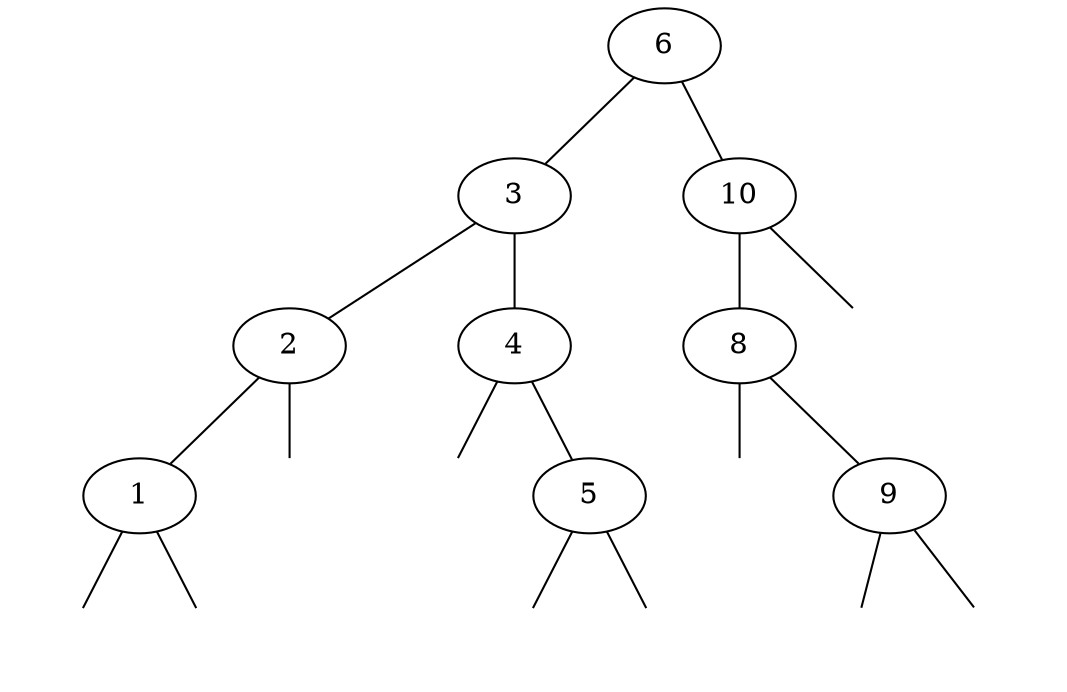 graph arbre {
	0[shape="plaintext", label=""];
	1[shape="plaintext", label=""];
	2[label=1];
	2 -- 0;
	2 -- 1;
	3[shape="plaintext", label=""];
	4[label=2];
	4 -- 2;
	4 -- 3;
	5[shape="plaintext", label=""];
	6[shape="plaintext", label=""];
	7[shape="plaintext", label=""];
	8[label=5];
	8 -- 6;
	8 -- 7;
	9[label=4];
	9 -- 5;
	9 -- 8;
	10[label=3];
	10 -- 4;
	10 -- 9;
	11[shape="plaintext", label=""];
	12[shape="plaintext", label=""];
	13[shape="plaintext", label=""];
	14[label=9];
	14 -- 12;
	14 -- 13;
	15[label=8];
	15 -- 11;
	15 -- 14;
	16[shape="plaintext", label=""];
	17[label=10];
	17 -- 15;
	17 -- 16;
	18[label=6];
	18 -- 10;
	18 -- 17;
}

